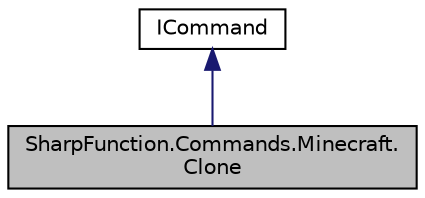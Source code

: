 digraph "SharpFunction.Commands.Minecraft.Clone"
{
 // LATEX_PDF_SIZE
  edge [fontname="Helvetica",fontsize="10",labelfontname="Helvetica",labelfontsize="10"];
  node [fontname="Helvetica",fontsize="10",shape=record];
  Node1 [label="SharpFunction.Commands.Minecraft.\lClone",height=0.2,width=0.4,color="black", fillcolor="grey75", style="filled", fontcolor="black",tooltip="Represents clone command. Equal to Minecraft's"];
  Node2 -> Node1 [dir="back",color="midnightblue",fontsize="10",style="solid",fontname="Helvetica"];
  Node2 [label="ICommand",height=0.2,width=0.4,color="black", fillcolor="white", style="filled",URL="$interface_sharp_function_1_1_commands_1_1_minecraft_1_1_i_command.html",tooltip="Represents main interface inherited by all command classes"];
}
